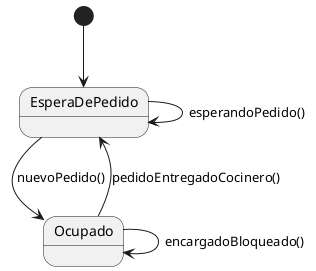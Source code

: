 @startuml Telefono
    [*] --> EsperaDePedido
    EsperaDePedido --> EsperaDePedido : esperandoPedido()
    EsperaDePedido --> Ocupado : nuevoPedido()
    Ocupado --> Ocupado : encargadoBloqueado()
    Ocupado --> EsperaDePedido : pedidoEntregadoCocinero()
@enduml